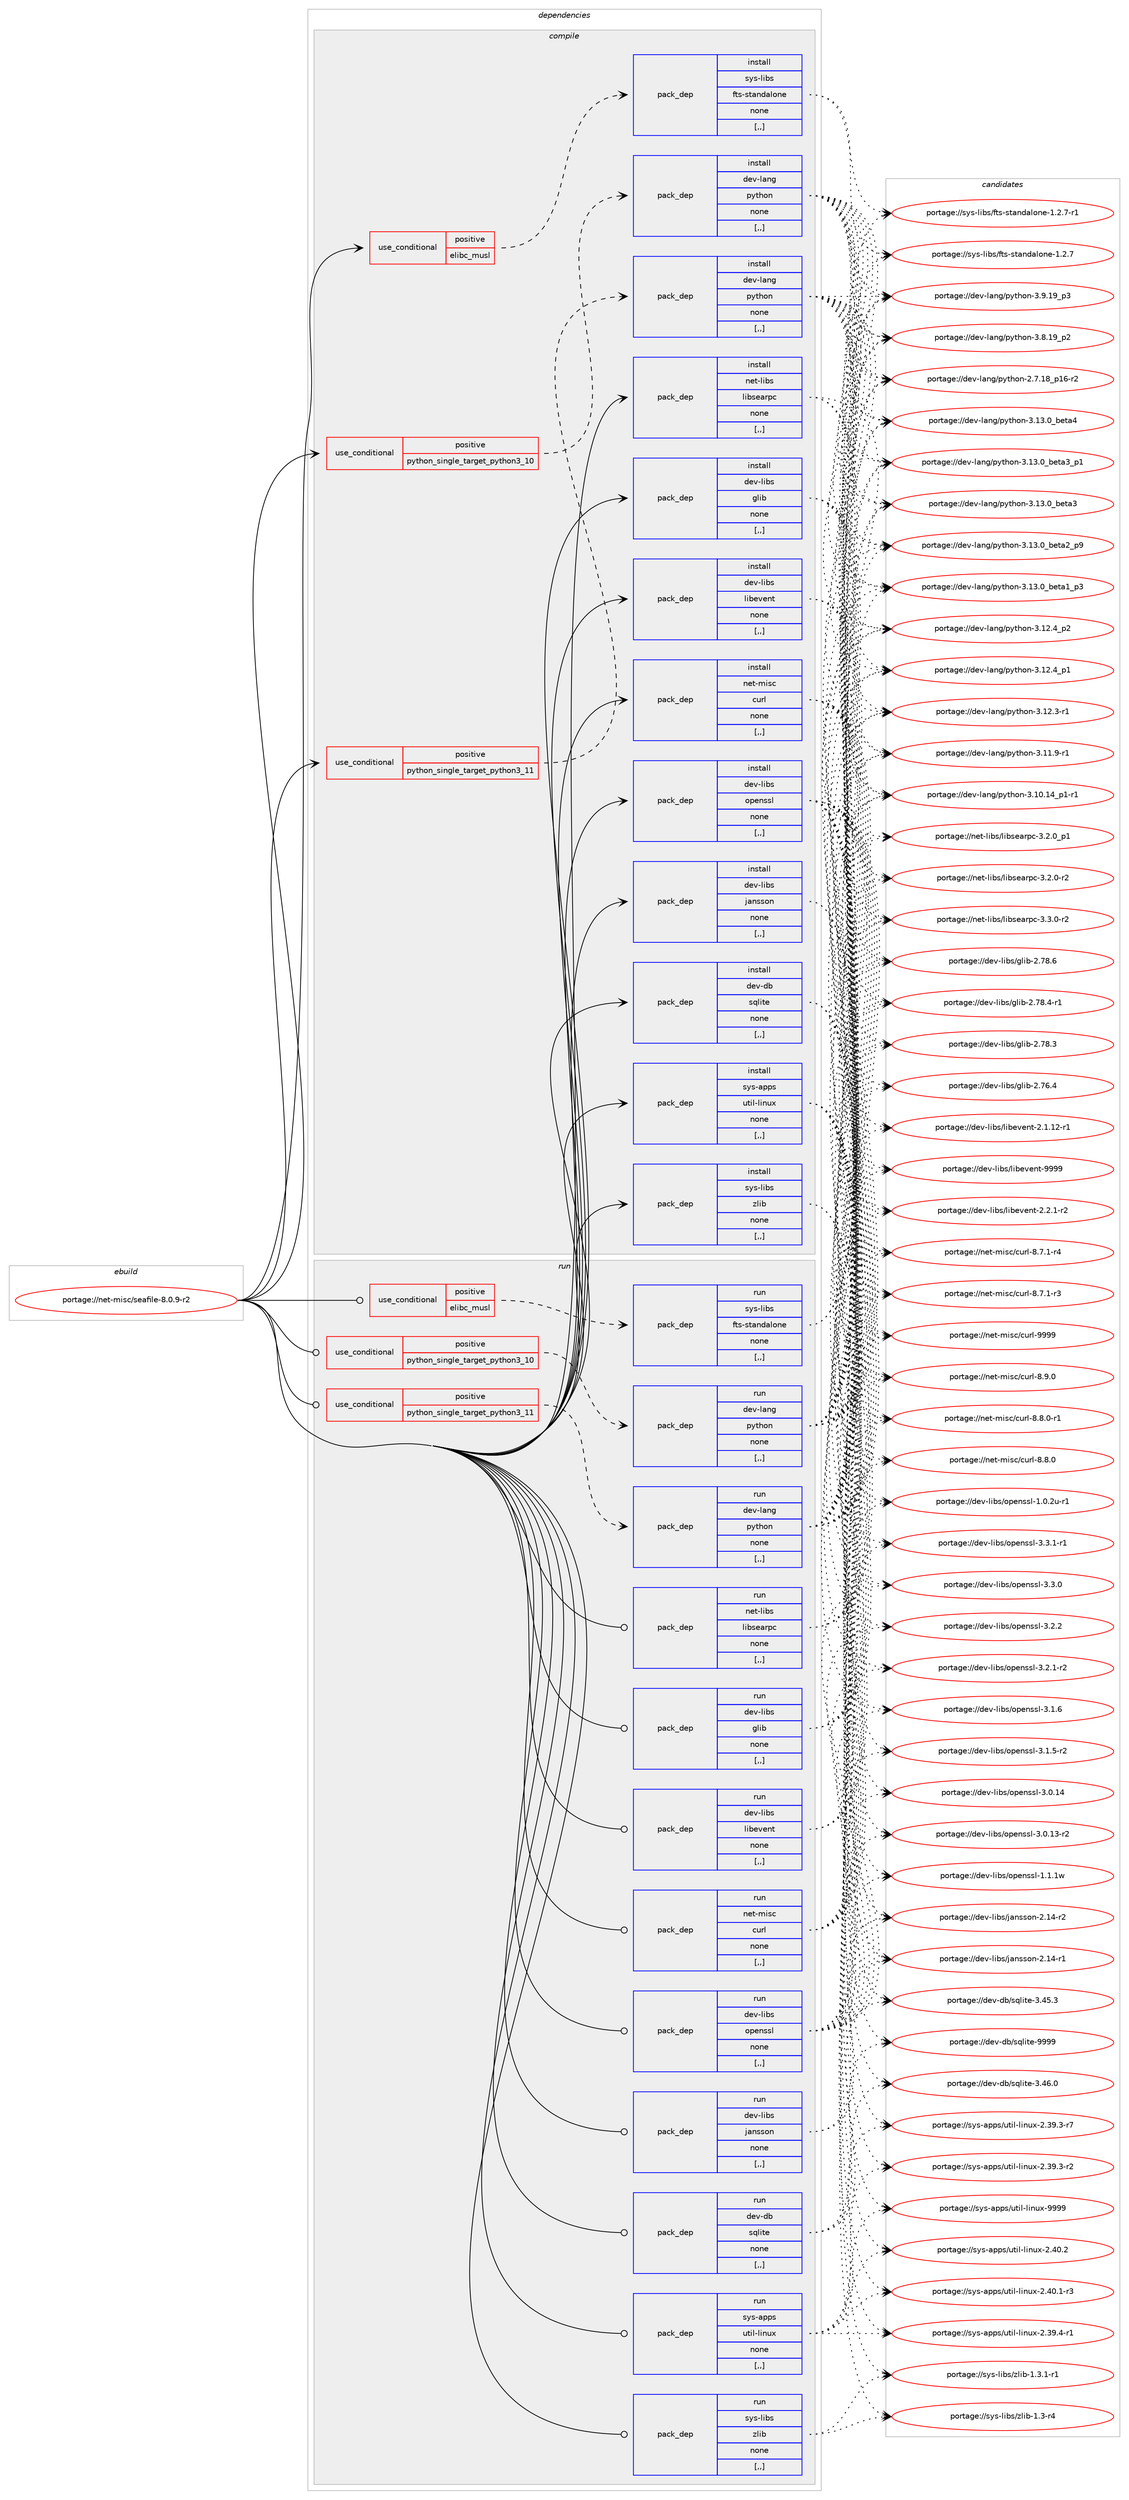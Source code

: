 digraph prolog {

# *************
# Graph options
# *************

newrank=true;
concentrate=true;
compound=true;
graph [rankdir=LR,fontname=Helvetica,fontsize=10,ranksep=1.5];#, ranksep=2.5, nodesep=0.2];
edge  [arrowhead=vee];
node  [fontname=Helvetica,fontsize=10];

# **********
# The ebuild
# **********

subgraph cluster_leftcol {
color=gray;
label=<<i>ebuild</i>>;
id [label="portage://net-misc/seafile-8.0.9-r2", color=red, width=4, href="../net-misc/seafile-8.0.9-r2.svg"];
}

# ****************
# The dependencies
# ****************

subgraph cluster_midcol {
color=gray;
label=<<i>dependencies</i>>;
subgraph cluster_compile {
fillcolor="#eeeeee";
style=filled;
label=<<i>compile</i>>;
subgraph cond98951 {
dependency375288 [label=<<TABLE BORDER="0" CELLBORDER="1" CELLSPACING="0" CELLPADDING="4"><TR><TD ROWSPAN="3" CELLPADDING="10">use_conditional</TD></TR><TR><TD>positive</TD></TR><TR><TD>elibc_musl</TD></TR></TABLE>>, shape=none, color=red];
subgraph pack273642 {
dependency375289 [label=<<TABLE BORDER="0" CELLBORDER="1" CELLSPACING="0" CELLPADDING="4" WIDTH="220"><TR><TD ROWSPAN="6" CELLPADDING="30">pack_dep</TD></TR><TR><TD WIDTH="110">install</TD></TR><TR><TD>sys-libs</TD></TR><TR><TD>fts-standalone</TD></TR><TR><TD>none</TD></TR><TR><TD>[,,]</TD></TR></TABLE>>, shape=none, color=blue];
}
dependency375288:e -> dependency375289:w [weight=20,style="dashed",arrowhead="vee"];
}
id:e -> dependency375288:w [weight=20,style="solid",arrowhead="vee"];
subgraph cond98952 {
dependency375290 [label=<<TABLE BORDER="0" CELLBORDER="1" CELLSPACING="0" CELLPADDING="4"><TR><TD ROWSPAN="3" CELLPADDING="10">use_conditional</TD></TR><TR><TD>positive</TD></TR><TR><TD>python_single_target_python3_10</TD></TR></TABLE>>, shape=none, color=red];
subgraph pack273643 {
dependency375291 [label=<<TABLE BORDER="0" CELLBORDER="1" CELLSPACING="0" CELLPADDING="4" WIDTH="220"><TR><TD ROWSPAN="6" CELLPADDING="30">pack_dep</TD></TR><TR><TD WIDTH="110">install</TD></TR><TR><TD>dev-lang</TD></TR><TR><TD>python</TD></TR><TR><TD>none</TD></TR><TR><TD>[,,]</TD></TR></TABLE>>, shape=none, color=blue];
}
dependency375290:e -> dependency375291:w [weight=20,style="dashed",arrowhead="vee"];
}
id:e -> dependency375290:w [weight=20,style="solid",arrowhead="vee"];
subgraph cond98953 {
dependency375292 [label=<<TABLE BORDER="0" CELLBORDER="1" CELLSPACING="0" CELLPADDING="4"><TR><TD ROWSPAN="3" CELLPADDING="10">use_conditional</TD></TR><TR><TD>positive</TD></TR><TR><TD>python_single_target_python3_11</TD></TR></TABLE>>, shape=none, color=red];
subgraph pack273644 {
dependency375293 [label=<<TABLE BORDER="0" CELLBORDER="1" CELLSPACING="0" CELLPADDING="4" WIDTH="220"><TR><TD ROWSPAN="6" CELLPADDING="30">pack_dep</TD></TR><TR><TD WIDTH="110">install</TD></TR><TR><TD>dev-lang</TD></TR><TR><TD>python</TD></TR><TR><TD>none</TD></TR><TR><TD>[,,]</TD></TR></TABLE>>, shape=none, color=blue];
}
dependency375292:e -> dependency375293:w [weight=20,style="dashed",arrowhead="vee"];
}
id:e -> dependency375292:w [weight=20,style="solid",arrowhead="vee"];
subgraph pack273645 {
dependency375294 [label=<<TABLE BORDER="0" CELLBORDER="1" CELLSPACING="0" CELLPADDING="4" WIDTH="220"><TR><TD ROWSPAN="6" CELLPADDING="30">pack_dep</TD></TR><TR><TD WIDTH="110">install</TD></TR><TR><TD>dev-db</TD></TR><TR><TD>sqlite</TD></TR><TR><TD>none</TD></TR><TR><TD>[,,]</TD></TR></TABLE>>, shape=none, color=blue];
}
id:e -> dependency375294:w [weight=20,style="solid",arrowhead="vee"];
subgraph pack273646 {
dependency375295 [label=<<TABLE BORDER="0" CELLBORDER="1" CELLSPACING="0" CELLPADDING="4" WIDTH="220"><TR><TD ROWSPAN="6" CELLPADDING="30">pack_dep</TD></TR><TR><TD WIDTH="110">install</TD></TR><TR><TD>dev-libs</TD></TR><TR><TD>glib</TD></TR><TR><TD>none</TD></TR><TR><TD>[,,]</TD></TR></TABLE>>, shape=none, color=blue];
}
id:e -> dependency375295:w [weight=20,style="solid",arrowhead="vee"];
subgraph pack273647 {
dependency375296 [label=<<TABLE BORDER="0" CELLBORDER="1" CELLSPACING="0" CELLPADDING="4" WIDTH="220"><TR><TD ROWSPAN="6" CELLPADDING="30">pack_dep</TD></TR><TR><TD WIDTH="110">install</TD></TR><TR><TD>dev-libs</TD></TR><TR><TD>jansson</TD></TR><TR><TD>none</TD></TR><TR><TD>[,,]</TD></TR></TABLE>>, shape=none, color=blue];
}
id:e -> dependency375296:w [weight=20,style="solid",arrowhead="vee"];
subgraph pack273648 {
dependency375297 [label=<<TABLE BORDER="0" CELLBORDER="1" CELLSPACING="0" CELLPADDING="4" WIDTH="220"><TR><TD ROWSPAN="6" CELLPADDING="30">pack_dep</TD></TR><TR><TD WIDTH="110">install</TD></TR><TR><TD>dev-libs</TD></TR><TR><TD>libevent</TD></TR><TR><TD>none</TD></TR><TR><TD>[,,]</TD></TR></TABLE>>, shape=none, color=blue];
}
id:e -> dependency375297:w [weight=20,style="solid",arrowhead="vee"];
subgraph pack273649 {
dependency375298 [label=<<TABLE BORDER="0" CELLBORDER="1" CELLSPACING="0" CELLPADDING="4" WIDTH="220"><TR><TD ROWSPAN="6" CELLPADDING="30">pack_dep</TD></TR><TR><TD WIDTH="110">install</TD></TR><TR><TD>dev-libs</TD></TR><TR><TD>openssl</TD></TR><TR><TD>none</TD></TR><TR><TD>[,,]</TD></TR></TABLE>>, shape=none, color=blue];
}
id:e -> dependency375298:w [weight=20,style="solid",arrowhead="vee"];
subgraph pack273650 {
dependency375299 [label=<<TABLE BORDER="0" CELLBORDER="1" CELLSPACING="0" CELLPADDING="4" WIDTH="220"><TR><TD ROWSPAN="6" CELLPADDING="30">pack_dep</TD></TR><TR><TD WIDTH="110">install</TD></TR><TR><TD>net-libs</TD></TR><TR><TD>libsearpc</TD></TR><TR><TD>none</TD></TR><TR><TD>[,,]</TD></TR></TABLE>>, shape=none, color=blue];
}
id:e -> dependency375299:w [weight=20,style="solid",arrowhead="vee"];
subgraph pack273651 {
dependency375300 [label=<<TABLE BORDER="0" CELLBORDER="1" CELLSPACING="0" CELLPADDING="4" WIDTH="220"><TR><TD ROWSPAN="6" CELLPADDING="30">pack_dep</TD></TR><TR><TD WIDTH="110">install</TD></TR><TR><TD>net-misc</TD></TR><TR><TD>curl</TD></TR><TR><TD>none</TD></TR><TR><TD>[,,]</TD></TR></TABLE>>, shape=none, color=blue];
}
id:e -> dependency375300:w [weight=20,style="solid",arrowhead="vee"];
subgraph pack273652 {
dependency375301 [label=<<TABLE BORDER="0" CELLBORDER="1" CELLSPACING="0" CELLPADDING="4" WIDTH="220"><TR><TD ROWSPAN="6" CELLPADDING="30">pack_dep</TD></TR><TR><TD WIDTH="110">install</TD></TR><TR><TD>sys-apps</TD></TR><TR><TD>util-linux</TD></TR><TR><TD>none</TD></TR><TR><TD>[,,]</TD></TR></TABLE>>, shape=none, color=blue];
}
id:e -> dependency375301:w [weight=20,style="solid",arrowhead="vee"];
subgraph pack273653 {
dependency375302 [label=<<TABLE BORDER="0" CELLBORDER="1" CELLSPACING="0" CELLPADDING="4" WIDTH="220"><TR><TD ROWSPAN="6" CELLPADDING="30">pack_dep</TD></TR><TR><TD WIDTH="110">install</TD></TR><TR><TD>sys-libs</TD></TR><TR><TD>zlib</TD></TR><TR><TD>none</TD></TR><TR><TD>[,,]</TD></TR></TABLE>>, shape=none, color=blue];
}
id:e -> dependency375302:w [weight=20,style="solid",arrowhead="vee"];
}
subgraph cluster_compileandrun {
fillcolor="#eeeeee";
style=filled;
label=<<i>compile and run</i>>;
}
subgraph cluster_run {
fillcolor="#eeeeee";
style=filled;
label=<<i>run</i>>;
subgraph cond98954 {
dependency375303 [label=<<TABLE BORDER="0" CELLBORDER="1" CELLSPACING="0" CELLPADDING="4"><TR><TD ROWSPAN="3" CELLPADDING="10">use_conditional</TD></TR><TR><TD>positive</TD></TR><TR><TD>elibc_musl</TD></TR></TABLE>>, shape=none, color=red];
subgraph pack273654 {
dependency375304 [label=<<TABLE BORDER="0" CELLBORDER="1" CELLSPACING="0" CELLPADDING="4" WIDTH="220"><TR><TD ROWSPAN="6" CELLPADDING="30">pack_dep</TD></TR><TR><TD WIDTH="110">run</TD></TR><TR><TD>sys-libs</TD></TR><TR><TD>fts-standalone</TD></TR><TR><TD>none</TD></TR><TR><TD>[,,]</TD></TR></TABLE>>, shape=none, color=blue];
}
dependency375303:e -> dependency375304:w [weight=20,style="dashed",arrowhead="vee"];
}
id:e -> dependency375303:w [weight=20,style="solid",arrowhead="odot"];
subgraph cond98955 {
dependency375305 [label=<<TABLE BORDER="0" CELLBORDER="1" CELLSPACING="0" CELLPADDING="4"><TR><TD ROWSPAN="3" CELLPADDING="10">use_conditional</TD></TR><TR><TD>positive</TD></TR><TR><TD>python_single_target_python3_10</TD></TR></TABLE>>, shape=none, color=red];
subgraph pack273655 {
dependency375306 [label=<<TABLE BORDER="0" CELLBORDER="1" CELLSPACING="0" CELLPADDING="4" WIDTH="220"><TR><TD ROWSPAN="6" CELLPADDING="30">pack_dep</TD></TR><TR><TD WIDTH="110">run</TD></TR><TR><TD>dev-lang</TD></TR><TR><TD>python</TD></TR><TR><TD>none</TD></TR><TR><TD>[,,]</TD></TR></TABLE>>, shape=none, color=blue];
}
dependency375305:e -> dependency375306:w [weight=20,style="dashed",arrowhead="vee"];
}
id:e -> dependency375305:w [weight=20,style="solid",arrowhead="odot"];
subgraph cond98956 {
dependency375307 [label=<<TABLE BORDER="0" CELLBORDER="1" CELLSPACING="0" CELLPADDING="4"><TR><TD ROWSPAN="3" CELLPADDING="10">use_conditional</TD></TR><TR><TD>positive</TD></TR><TR><TD>python_single_target_python3_11</TD></TR></TABLE>>, shape=none, color=red];
subgraph pack273656 {
dependency375308 [label=<<TABLE BORDER="0" CELLBORDER="1" CELLSPACING="0" CELLPADDING="4" WIDTH="220"><TR><TD ROWSPAN="6" CELLPADDING="30">pack_dep</TD></TR><TR><TD WIDTH="110">run</TD></TR><TR><TD>dev-lang</TD></TR><TR><TD>python</TD></TR><TR><TD>none</TD></TR><TR><TD>[,,]</TD></TR></TABLE>>, shape=none, color=blue];
}
dependency375307:e -> dependency375308:w [weight=20,style="dashed",arrowhead="vee"];
}
id:e -> dependency375307:w [weight=20,style="solid",arrowhead="odot"];
subgraph pack273657 {
dependency375309 [label=<<TABLE BORDER="0" CELLBORDER="1" CELLSPACING="0" CELLPADDING="4" WIDTH="220"><TR><TD ROWSPAN="6" CELLPADDING="30">pack_dep</TD></TR><TR><TD WIDTH="110">run</TD></TR><TR><TD>dev-db</TD></TR><TR><TD>sqlite</TD></TR><TR><TD>none</TD></TR><TR><TD>[,,]</TD></TR></TABLE>>, shape=none, color=blue];
}
id:e -> dependency375309:w [weight=20,style="solid",arrowhead="odot"];
subgraph pack273658 {
dependency375310 [label=<<TABLE BORDER="0" CELLBORDER="1" CELLSPACING="0" CELLPADDING="4" WIDTH="220"><TR><TD ROWSPAN="6" CELLPADDING="30">pack_dep</TD></TR><TR><TD WIDTH="110">run</TD></TR><TR><TD>dev-libs</TD></TR><TR><TD>glib</TD></TR><TR><TD>none</TD></TR><TR><TD>[,,]</TD></TR></TABLE>>, shape=none, color=blue];
}
id:e -> dependency375310:w [weight=20,style="solid",arrowhead="odot"];
subgraph pack273659 {
dependency375311 [label=<<TABLE BORDER="0" CELLBORDER="1" CELLSPACING="0" CELLPADDING="4" WIDTH="220"><TR><TD ROWSPAN="6" CELLPADDING="30">pack_dep</TD></TR><TR><TD WIDTH="110">run</TD></TR><TR><TD>dev-libs</TD></TR><TR><TD>jansson</TD></TR><TR><TD>none</TD></TR><TR><TD>[,,]</TD></TR></TABLE>>, shape=none, color=blue];
}
id:e -> dependency375311:w [weight=20,style="solid",arrowhead="odot"];
subgraph pack273660 {
dependency375312 [label=<<TABLE BORDER="0" CELLBORDER="1" CELLSPACING="0" CELLPADDING="4" WIDTH="220"><TR><TD ROWSPAN="6" CELLPADDING="30">pack_dep</TD></TR><TR><TD WIDTH="110">run</TD></TR><TR><TD>dev-libs</TD></TR><TR><TD>libevent</TD></TR><TR><TD>none</TD></TR><TR><TD>[,,]</TD></TR></TABLE>>, shape=none, color=blue];
}
id:e -> dependency375312:w [weight=20,style="solid",arrowhead="odot"];
subgraph pack273661 {
dependency375313 [label=<<TABLE BORDER="0" CELLBORDER="1" CELLSPACING="0" CELLPADDING="4" WIDTH="220"><TR><TD ROWSPAN="6" CELLPADDING="30">pack_dep</TD></TR><TR><TD WIDTH="110">run</TD></TR><TR><TD>dev-libs</TD></TR><TR><TD>openssl</TD></TR><TR><TD>none</TD></TR><TR><TD>[,,]</TD></TR></TABLE>>, shape=none, color=blue];
}
id:e -> dependency375313:w [weight=20,style="solid",arrowhead="odot"];
subgraph pack273662 {
dependency375314 [label=<<TABLE BORDER="0" CELLBORDER="1" CELLSPACING="0" CELLPADDING="4" WIDTH="220"><TR><TD ROWSPAN="6" CELLPADDING="30">pack_dep</TD></TR><TR><TD WIDTH="110">run</TD></TR><TR><TD>net-libs</TD></TR><TR><TD>libsearpc</TD></TR><TR><TD>none</TD></TR><TR><TD>[,,]</TD></TR></TABLE>>, shape=none, color=blue];
}
id:e -> dependency375314:w [weight=20,style="solid",arrowhead="odot"];
subgraph pack273663 {
dependency375315 [label=<<TABLE BORDER="0" CELLBORDER="1" CELLSPACING="0" CELLPADDING="4" WIDTH="220"><TR><TD ROWSPAN="6" CELLPADDING="30">pack_dep</TD></TR><TR><TD WIDTH="110">run</TD></TR><TR><TD>net-misc</TD></TR><TR><TD>curl</TD></TR><TR><TD>none</TD></TR><TR><TD>[,,]</TD></TR></TABLE>>, shape=none, color=blue];
}
id:e -> dependency375315:w [weight=20,style="solid",arrowhead="odot"];
subgraph pack273664 {
dependency375316 [label=<<TABLE BORDER="0" CELLBORDER="1" CELLSPACING="0" CELLPADDING="4" WIDTH="220"><TR><TD ROWSPAN="6" CELLPADDING="30">pack_dep</TD></TR><TR><TD WIDTH="110">run</TD></TR><TR><TD>sys-apps</TD></TR><TR><TD>util-linux</TD></TR><TR><TD>none</TD></TR><TR><TD>[,,]</TD></TR></TABLE>>, shape=none, color=blue];
}
id:e -> dependency375316:w [weight=20,style="solid",arrowhead="odot"];
subgraph pack273665 {
dependency375317 [label=<<TABLE BORDER="0" CELLBORDER="1" CELLSPACING="0" CELLPADDING="4" WIDTH="220"><TR><TD ROWSPAN="6" CELLPADDING="30">pack_dep</TD></TR><TR><TD WIDTH="110">run</TD></TR><TR><TD>sys-libs</TD></TR><TR><TD>zlib</TD></TR><TR><TD>none</TD></TR><TR><TD>[,,]</TD></TR></TABLE>>, shape=none, color=blue];
}
id:e -> dependency375317:w [weight=20,style="solid",arrowhead="odot"];
}
}

# **************
# The candidates
# **************

subgraph cluster_choices {
rank=same;
color=gray;
label=<<i>candidates</i>>;

subgraph choice273642 {
color=black;
nodesep=1;
choice1151211154510810598115471021161154511511697110100971081111101014549465046554511449 [label="portage://sys-libs/fts-standalone-1.2.7-r1", color=red, width=4,href="../sys-libs/fts-standalone-1.2.7-r1.svg"];
choice115121115451081059811547102116115451151169711010097108111110101454946504655 [label="portage://sys-libs/fts-standalone-1.2.7", color=red, width=4,href="../sys-libs/fts-standalone-1.2.7.svg"];
dependency375289:e -> choice1151211154510810598115471021161154511511697110100971081111101014549465046554511449:w [style=dotted,weight="100"];
dependency375289:e -> choice115121115451081059811547102116115451151169711010097108111110101454946504655:w [style=dotted,weight="100"];
}
subgraph choice273643 {
color=black;
nodesep=1;
choice1001011184510897110103471121211161041111104551464951464895981011169752 [label="portage://dev-lang/python-3.13.0_beta4", color=red, width=4,href="../dev-lang/python-3.13.0_beta4.svg"];
choice10010111845108971101034711212111610411111045514649514648959810111697519511249 [label="portage://dev-lang/python-3.13.0_beta3_p1", color=red, width=4,href="../dev-lang/python-3.13.0_beta3_p1.svg"];
choice1001011184510897110103471121211161041111104551464951464895981011169751 [label="portage://dev-lang/python-3.13.0_beta3", color=red, width=4,href="../dev-lang/python-3.13.0_beta3.svg"];
choice10010111845108971101034711212111610411111045514649514648959810111697509511257 [label="portage://dev-lang/python-3.13.0_beta2_p9", color=red, width=4,href="../dev-lang/python-3.13.0_beta2_p9.svg"];
choice10010111845108971101034711212111610411111045514649514648959810111697499511251 [label="portage://dev-lang/python-3.13.0_beta1_p3", color=red, width=4,href="../dev-lang/python-3.13.0_beta1_p3.svg"];
choice100101118451089711010347112121116104111110455146495046529511250 [label="portage://dev-lang/python-3.12.4_p2", color=red, width=4,href="../dev-lang/python-3.12.4_p2.svg"];
choice100101118451089711010347112121116104111110455146495046529511249 [label="portage://dev-lang/python-3.12.4_p1", color=red, width=4,href="../dev-lang/python-3.12.4_p1.svg"];
choice100101118451089711010347112121116104111110455146495046514511449 [label="portage://dev-lang/python-3.12.3-r1", color=red, width=4,href="../dev-lang/python-3.12.3-r1.svg"];
choice100101118451089711010347112121116104111110455146494946574511449 [label="portage://dev-lang/python-3.11.9-r1", color=red, width=4,href="../dev-lang/python-3.11.9-r1.svg"];
choice100101118451089711010347112121116104111110455146494846495295112494511449 [label="portage://dev-lang/python-3.10.14_p1-r1", color=red, width=4,href="../dev-lang/python-3.10.14_p1-r1.svg"];
choice100101118451089711010347112121116104111110455146574649579511251 [label="portage://dev-lang/python-3.9.19_p3", color=red, width=4,href="../dev-lang/python-3.9.19_p3.svg"];
choice100101118451089711010347112121116104111110455146564649579511250 [label="portage://dev-lang/python-3.8.19_p2", color=red, width=4,href="../dev-lang/python-3.8.19_p2.svg"];
choice100101118451089711010347112121116104111110455046554649569511249544511450 [label="portage://dev-lang/python-2.7.18_p16-r2", color=red, width=4,href="../dev-lang/python-2.7.18_p16-r2.svg"];
dependency375291:e -> choice1001011184510897110103471121211161041111104551464951464895981011169752:w [style=dotted,weight="100"];
dependency375291:e -> choice10010111845108971101034711212111610411111045514649514648959810111697519511249:w [style=dotted,weight="100"];
dependency375291:e -> choice1001011184510897110103471121211161041111104551464951464895981011169751:w [style=dotted,weight="100"];
dependency375291:e -> choice10010111845108971101034711212111610411111045514649514648959810111697509511257:w [style=dotted,weight="100"];
dependency375291:e -> choice10010111845108971101034711212111610411111045514649514648959810111697499511251:w [style=dotted,weight="100"];
dependency375291:e -> choice100101118451089711010347112121116104111110455146495046529511250:w [style=dotted,weight="100"];
dependency375291:e -> choice100101118451089711010347112121116104111110455146495046529511249:w [style=dotted,weight="100"];
dependency375291:e -> choice100101118451089711010347112121116104111110455146495046514511449:w [style=dotted,weight="100"];
dependency375291:e -> choice100101118451089711010347112121116104111110455146494946574511449:w [style=dotted,weight="100"];
dependency375291:e -> choice100101118451089711010347112121116104111110455146494846495295112494511449:w [style=dotted,weight="100"];
dependency375291:e -> choice100101118451089711010347112121116104111110455146574649579511251:w [style=dotted,weight="100"];
dependency375291:e -> choice100101118451089711010347112121116104111110455146564649579511250:w [style=dotted,weight="100"];
dependency375291:e -> choice100101118451089711010347112121116104111110455046554649569511249544511450:w [style=dotted,weight="100"];
}
subgraph choice273644 {
color=black;
nodesep=1;
choice1001011184510897110103471121211161041111104551464951464895981011169752 [label="portage://dev-lang/python-3.13.0_beta4", color=red, width=4,href="../dev-lang/python-3.13.0_beta4.svg"];
choice10010111845108971101034711212111610411111045514649514648959810111697519511249 [label="portage://dev-lang/python-3.13.0_beta3_p1", color=red, width=4,href="../dev-lang/python-3.13.0_beta3_p1.svg"];
choice1001011184510897110103471121211161041111104551464951464895981011169751 [label="portage://dev-lang/python-3.13.0_beta3", color=red, width=4,href="../dev-lang/python-3.13.0_beta3.svg"];
choice10010111845108971101034711212111610411111045514649514648959810111697509511257 [label="portage://dev-lang/python-3.13.0_beta2_p9", color=red, width=4,href="../dev-lang/python-3.13.0_beta2_p9.svg"];
choice10010111845108971101034711212111610411111045514649514648959810111697499511251 [label="portage://dev-lang/python-3.13.0_beta1_p3", color=red, width=4,href="../dev-lang/python-3.13.0_beta1_p3.svg"];
choice100101118451089711010347112121116104111110455146495046529511250 [label="portage://dev-lang/python-3.12.4_p2", color=red, width=4,href="../dev-lang/python-3.12.4_p2.svg"];
choice100101118451089711010347112121116104111110455146495046529511249 [label="portage://dev-lang/python-3.12.4_p1", color=red, width=4,href="../dev-lang/python-3.12.4_p1.svg"];
choice100101118451089711010347112121116104111110455146495046514511449 [label="portage://dev-lang/python-3.12.3-r1", color=red, width=4,href="../dev-lang/python-3.12.3-r1.svg"];
choice100101118451089711010347112121116104111110455146494946574511449 [label="portage://dev-lang/python-3.11.9-r1", color=red, width=4,href="../dev-lang/python-3.11.9-r1.svg"];
choice100101118451089711010347112121116104111110455146494846495295112494511449 [label="portage://dev-lang/python-3.10.14_p1-r1", color=red, width=4,href="../dev-lang/python-3.10.14_p1-r1.svg"];
choice100101118451089711010347112121116104111110455146574649579511251 [label="portage://dev-lang/python-3.9.19_p3", color=red, width=4,href="../dev-lang/python-3.9.19_p3.svg"];
choice100101118451089711010347112121116104111110455146564649579511250 [label="portage://dev-lang/python-3.8.19_p2", color=red, width=4,href="../dev-lang/python-3.8.19_p2.svg"];
choice100101118451089711010347112121116104111110455046554649569511249544511450 [label="portage://dev-lang/python-2.7.18_p16-r2", color=red, width=4,href="../dev-lang/python-2.7.18_p16-r2.svg"];
dependency375293:e -> choice1001011184510897110103471121211161041111104551464951464895981011169752:w [style=dotted,weight="100"];
dependency375293:e -> choice10010111845108971101034711212111610411111045514649514648959810111697519511249:w [style=dotted,weight="100"];
dependency375293:e -> choice1001011184510897110103471121211161041111104551464951464895981011169751:w [style=dotted,weight="100"];
dependency375293:e -> choice10010111845108971101034711212111610411111045514649514648959810111697509511257:w [style=dotted,weight="100"];
dependency375293:e -> choice10010111845108971101034711212111610411111045514649514648959810111697499511251:w [style=dotted,weight="100"];
dependency375293:e -> choice100101118451089711010347112121116104111110455146495046529511250:w [style=dotted,weight="100"];
dependency375293:e -> choice100101118451089711010347112121116104111110455146495046529511249:w [style=dotted,weight="100"];
dependency375293:e -> choice100101118451089711010347112121116104111110455146495046514511449:w [style=dotted,weight="100"];
dependency375293:e -> choice100101118451089711010347112121116104111110455146494946574511449:w [style=dotted,weight="100"];
dependency375293:e -> choice100101118451089711010347112121116104111110455146494846495295112494511449:w [style=dotted,weight="100"];
dependency375293:e -> choice100101118451089711010347112121116104111110455146574649579511251:w [style=dotted,weight="100"];
dependency375293:e -> choice100101118451089711010347112121116104111110455146564649579511250:w [style=dotted,weight="100"];
dependency375293:e -> choice100101118451089711010347112121116104111110455046554649569511249544511450:w [style=dotted,weight="100"];
}
subgraph choice273645 {
color=black;
nodesep=1;
choice1001011184510098471151131081051161014557575757 [label="portage://dev-db/sqlite-9999", color=red, width=4,href="../dev-db/sqlite-9999.svg"];
choice10010111845100984711511310810511610145514652544648 [label="portage://dev-db/sqlite-3.46.0", color=red, width=4,href="../dev-db/sqlite-3.46.0.svg"];
choice10010111845100984711511310810511610145514652534651 [label="portage://dev-db/sqlite-3.45.3", color=red, width=4,href="../dev-db/sqlite-3.45.3.svg"];
dependency375294:e -> choice1001011184510098471151131081051161014557575757:w [style=dotted,weight="100"];
dependency375294:e -> choice10010111845100984711511310810511610145514652544648:w [style=dotted,weight="100"];
dependency375294:e -> choice10010111845100984711511310810511610145514652534651:w [style=dotted,weight="100"];
}
subgraph choice273646 {
color=black;
nodesep=1;
choice1001011184510810598115471031081059845504655564654 [label="portage://dev-libs/glib-2.78.6", color=red, width=4,href="../dev-libs/glib-2.78.6.svg"];
choice10010111845108105981154710310810598455046555646524511449 [label="portage://dev-libs/glib-2.78.4-r1", color=red, width=4,href="../dev-libs/glib-2.78.4-r1.svg"];
choice1001011184510810598115471031081059845504655564651 [label="portage://dev-libs/glib-2.78.3", color=red, width=4,href="../dev-libs/glib-2.78.3.svg"];
choice1001011184510810598115471031081059845504655544652 [label="portage://dev-libs/glib-2.76.4", color=red, width=4,href="../dev-libs/glib-2.76.4.svg"];
dependency375295:e -> choice1001011184510810598115471031081059845504655564654:w [style=dotted,weight="100"];
dependency375295:e -> choice10010111845108105981154710310810598455046555646524511449:w [style=dotted,weight="100"];
dependency375295:e -> choice1001011184510810598115471031081059845504655564651:w [style=dotted,weight="100"];
dependency375295:e -> choice1001011184510810598115471031081059845504655544652:w [style=dotted,weight="100"];
}
subgraph choice273647 {
color=black;
nodesep=1;
choice1001011184510810598115471069711011511511111045504649524511450 [label="portage://dev-libs/jansson-2.14-r2", color=red, width=4,href="../dev-libs/jansson-2.14-r2.svg"];
choice1001011184510810598115471069711011511511111045504649524511449 [label="portage://dev-libs/jansson-2.14-r1", color=red, width=4,href="../dev-libs/jansson-2.14-r1.svg"];
dependency375296:e -> choice1001011184510810598115471069711011511511111045504649524511450:w [style=dotted,weight="100"];
dependency375296:e -> choice1001011184510810598115471069711011511511111045504649524511449:w [style=dotted,weight="100"];
}
subgraph choice273648 {
color=black;
nodesep=1;
choice100101118451081059811547108105981011181011101164557575757 [label="portage://dev-libs/libevent-9999", color=red, width=4,href="../dev-libs/libevent-9999.svg"];
choice100101118451081059811547108105981011181011101164550465046494511450 [label="portage://dev-libs/libevent-2.2.1-r2", color=red, width=4,href="../dev-libs/libevent-2.2.1-r2.svg"];
choice10010111845108105981154710810598101118101110116455046494649504511449 [label="portage://dev-libs/libevent-2.1.12-r1", color=red, width=4,href="../dev-libs/libevent-2.1.12-r1.svg"];
dependency375297:e -> choice100101118451081059811547108105981011181011101164557575757:w [style=dotted,weight="100"];
dependency375297:e -> choice100101118451081059811547108105981011181011101164550465046494511450:w [style=dotted,weight="100"];
dependency375297:e -> choice10010111845108105981154710810598101118101110116455046494649504511449:w [style=dotted,weight="100"];
}
subgraph choice273649 {
color=black;
nodesep=1;
choice1001011184510810598115471111121011101151151084551465146494511449 [label="portage://dev-libs/openssl-3.3.1-r1", color=red, width=4,href="../dev-libs/openssl-3.3.1-r1.svg"];
choice100101118451081059811547111112101110115115108455146514648 [label="portage://dev-libs/openssl-3.3.0", color=red, width=4,href="../dev-libs/openssl-3.3.0.svg"];
choice100101118451081059811547111112101110115115108455146504650 [label="portage://dev-libs/openssl-3.2.2", color=red, width=4,href="../dev-libs/openssl-3.2.2.svg"];
choice1001011184510810598115471111121011101151151084551465046494511450 [label="portage://dev-libs/openssl-3.2.1-r2", color=red, width=4,href="../dev-libs/openssl-3.2.1-r2.svg"];
choice100101118451081059811547111112101110115115108455146494654 [label="portage://dev-libs/openssl-3.1.6", color=red, width=4,href="../dev-libs/openssl-3.1.6.svg"];
choice1001011184510810598115471111121011101151151084551464946534511450 [label="portage://dev-libs/openssl-3.1.5-r2", color=red, width=4,href="../dev-libs/openssl-3.1.5-r2.svg"];
choice10010111845108105981154711111210111011511510845514648464952 [label="portage://dev-libs/openssl-3.0.14", color=red, width=4,href="../dev-libs/openssl-3.0.14.svg"];
choice100101118451081059811547111112101110115115108455146484649514511450 [label="portage://dev-libs/openssl-3.0.13-r2", color=red, width=4,href="../dev-libs/openssl-3.0.13-r2.svg"];
choice100101118451081059811547111112101110115115108454946494649119 [label="portage://dev-libs/openssl-1.1.1w", color=red, width=4,href="../dev-libs/openssl-1.1.1w.svg"];
choice1001011184510810598115471111121011101151151084549464846501174511449 [label="portage://dev-libs/openssl-1.0.2u-r1", color=red, width=4,href="../dev-libs/openssl-1.0.2u-r1.svg"];
dependency375298:e -> choice1001011184510810598115471111121011101151151084551465146494511449:w [style=dotted,weight="100"];
dependency375298:e -> choice100101118451081059811547111112101110115115108455146514648:w [style=dotted,weight="100"];
dependency375298:e -> choice100101118451081059811547111112101110115115108455146504650:w [style=dotted,weight="100"];
dependency375298:e -> choice1001011184510810598115471111121011101151151084551465046494511450:w [style=dotted,weight="100"];
dependency375298:e -> choice100101118451081059811547111112101110115115108455146494654:w [style=dotted,weight="100"];
dependency375298:e -> choice1001011184510810598115471111121011101151151084551464946534511450:w [style=dotted,weight="100"];
dependency375298:e -> choice10010111845108105981154711111210111011511510845514648464952:w [style=dotted,weight="100"];
dependency375298:e -> choice100101118451081059811547111112101110115115108455146484649514511450:w [style=dotted,weight="100"];
dependency375298:e -> choice100101118451081059811547111112101110115115108454946494649119:w [style=dotted,weight="100"];
dependency375298:e -> choice1001011184510810598115471111121011101151151084549464846501174511449:w [style=dotted,weight="100"];
}
subgraph choice273650 {
color=black;
nodesep=1;
choice1101011164510810598115471081059811510197114112994551465146484511450 [label="portage://net-libs/libsearpc-3.3.0-r2", color=red, width=4,href="../net-libs/libsearpc-3.3.0-r2.svg"];
choice1101011164510810598115471081059811510197114112994551465046489511249 [label="portage://net-libs/libsearpc-3.2.0_p1", color=red, width=4,href="../net-libs/libsearpc-3.2.0_p1.svg"];
choice1101011164510810598115471081059811510197114112994551465046484511450 [label="portage://net-libs/libsearpc-3.2.0-r2", color=red, width=4,href="../net-libs/libsearpc-3.2.0-r2.svg"];
dependency375299:e -> choice1101011164510810598115471081059811510197114112994551465146484511450:w [style=dotted,weight="100"];
dependency375299:e -> choice1101011164510810598115471081059811510197114112994551465046489511249:w [style=dotted,weight="100"];
dependency375299:e -> choice1101011164510810598115471081059811510197114112994551465046484511450:w [style=dotted,weight="100"];
}
subgraph choice273651 {
color=black;
nodesep=1;
choice110101116451091051159947991171141084557575757 [label="portage://net-misc/curl-9999", color=red, width=4,href="../net-misc/curl-9999.svg"];
choice11010111645109105115994799117114108455646574648 [label="portage://net-misc/curl-8.9.0", color=red, width=4,href="../net-misc/curl-8.9.0.svg"];
choice110101116451091051159947991171141084556465646484511449 [label="portage://net-misc/curl-8.8.0-r1", color=red, width=4,href="../net-misc/curl-8.8.0-r1.svg"];
choice11010111645109105115994799117114108455646564648 [label="portage://net-misc/curl-8.8.0", color=red, width=4,href="../net-misc/curl-8.8.0.svg"];
choice110101116451091051159947991171141084556465546494511452 [label="portage://net-misc/curl-8.7.1-r4", color=red, width=4,href="../net-misc/curl-8.7.1-r4.svg"];
choice110101116451091051159947991171141084556465546494511451 [label="portage://net-misc/curl-8.7.1-r3", color=red, width=4,href="../net-misc/curl-8.7.1-r3.svg"];
dependency375300:e -> choice110101116451091051159947991171141084557575757:w [style=dotted,weight="100"];
dependency375300:e -> choice11010111645109105115994799117114108455646574648:w [style=dotted,weight="100"];
dependency375300:e -> choice110101116451091051159947991171141084556465646484511449:w [style=dotted,weight="100"];
dependency375300:e -> choice11010111645109105115994799117114108455646564648:w [style=dotted,weight="100"];
dependency375300:e -> choice110101116451091051159947991171141084556465546494511452:w [style=dotted,weight="100"];
dependency375300:e -> choice110101116451091051159947991171141084556465546494511451:w [style=dotted,weight="100"];
}
subgraph choice273652 {
color=black;
nodesep=1;
choice115121115459711211211547117116105108451081051101171204557575757 [label="portage://sys-apps/util-linux-9999", color=red, width=4,href="../sys-apps/util-linux-9999.svg"];
choice1151211154597112112115471171161051084510810511011712045504652484650 [label="portage://sys-apps/util-linux-2.40.2", color=red, width=4,href="../sys-apps/util-linux-2.40.2.svg"];
choice11512111545971121121154711711610510845108105110117120455046524846494511451 [label="portage://sys-apps/util-linux-2.40.1-r3", color=red, width=4,href="../sys-apps/util-linux-2.40.1-r3.svg"];
choice11512111545971121121154711711610510845108105110117120455046515746524511449 [label="portage://sys-apps/util-linux-2.39.4-r1", color=red, width=4,href="../sys-apps/util-linux-2.39.4-r1.svg"];
choice11512111545971121121154711711610510845108105110117120455046515746514511455 [label="portage://sys-apps/util-linux-2.39.3-r7", color=red, width=4,href="../sys-apps/util-linux-2.39.3-r7.svg"];
choice11512111545971121121154711711610510845108105110117120455046515746514511450 [label="portage://sys-apps/util-linux-2.39.3-r2", color=red, width=4,href="../sys-apps/util-linux-2.39.3-r2.svg"];
dependency375301:e -> choice115121115459711211211547117116105108451081051101171204557575757:w [style=dotted,weight="100"];
dependency375301:e -> choice1151211154597112112115471171161051084510810511011712045504652484650:w [style=dotted,weight="100"];
dependency375301:e -> choice11512111545971121121154711711610510845108105110117120455046524846494511451:w [style=dotted,weight="100"];
dependency375301:e -> choice11512111545971121121154711711610510845108105110117120455046515746524511449:w [style=dotted,weight="100"];
dependency375301:e -> choice11512111545971121121154711711610510845108105110117120455046515746514511455:w [style=dotted,weight="100"];
dependency375301:e -> choice11512111545971121121154711711610510845108105110117120455046515746514511450:w [style=dotted,weight="100"];
}
subgraph choice273653 {
color=black;
nodesep=1;
choice115121115451081059811547122108105984549465146494511449 [label="portage://sys-libs/zlib-1.3.1-r1", color=red, width=4,href="../sys-libs/zlib-1.3.1-r1.svg"];
choice11512111545108105981154712210810598454946514511452 [label="portage://sys-libs/zlib-1.3-r4", color=red, width=4,href="../sys-libs/zlib-1.3-r4.svg"];
dependency375302:e -> choice115121115451081059811547122108105984549465146494511449:w [style=dotted,weight="100"];
dependency375302:e -> choice11512111545108105981154712210810598454946514511452:w [style=dotted,weight="100"];
}
subgraph choice273654 {
color=black;
nodesep=1;
choice1151211154510810598115471021161154511511697110100971081111101014549465046554511449 [label="portage://sys-libs/fts-standalone-1.2.7-r1", color=red, width=4,href="../sys-libs/fts-standalone-1.2.7-r1.svg"];
choice115121115451081059811547102116115451151169711010097108111110101454946504655 [label="portage://sys-libs/fts-standalone-1.2.7", color=red, width=4,href="../sys-libs/fts-standalone-1.2.7.svg"];
dependency375304:e -> choice1151211154510810598115471021161154511511697110100971081111101014549465046554511449:w [style=dotted,weight="100"];
dependency375304:e -> choice115121115451081059811547102116115451151169711010097108111110101454946504655:w [style=dotted,weight="100"];
}
subgraph choice273655 {
color=black;
nodesep=1;
choice1001011184510897110103471121211161041111104551464951464895981011169752 [label="portage://dev-lang/python-3.13.0_beta4", color=red, width=4,href="../dev-lang/python-3.13.0_beta4.svg"];
choice10010111845108971101034711212111610411111045514649514648959810111697519511249 [label="portage://dev-lang/python-3.13.0_beta3_p1", color=red, width=4,href="../dev-lang/python-3.13.0_beta3_p1.svg"];
choice1001011184510897110103471121211161041111104551464951464895981011169751 [label="portage://dev-lang/python-3.13.0_beta3", color=red, width=4,href="../dev-lang/python-3.13.0_beta3.svg"];
choice10010111845108971101034711212111610411111045514649514648959810111697509511257 [label="portage://dev-lang/python-3.13.0_beta2_p9", color=red, width=4,href="../dev-lang/python-3.13.0_beta2_p9.svg"];
choice10010111845108971101034711212111610411111045514649514648959810111697499511251 [label="portage://dev-lang/python-3.13.0_beta1_p3", color=red, width=4,href="../dev-lang/python-3.13.0_beta1_p3.svg"];
choice100101118451089711010347112121116104111110455146495046529511250 [label="portage://dev-lang/python-3.12.4_p2", color=red, width=4,href="../dev-lang/python-3.12.4_p2.svg"];
choice100101118451089711010347112121116104111110455146495046529511249 [label="portage://dev-lang/python-3.12.4_p1", color=red, width=4,href="../dev-lang/python-3.12.4_p1.svg"];
choice100101118451089711010347112121116104111110455146495046514511449 [label="portage://dev-lang/python-3.12.3-r1", color=red, width=4,href="../dev-lang/python-3.12.3-r1.svg"];
choice100101118451089711010347112121116104111110455146494946574511449 [label="portage://dev-lang/python-3.11.9-r1", color=red, width=4,href="../dev-lang/python-3.11.9-r1.svg"];
choice100101118451089711010347112121116104111110455146494846495295112494511449 [label="portage://dev-lang/python-3.10.14_p1-r1", color=red, width=4,href="../dev-lang/python-3.10.14_p1-r1.svg"];
choice100101118451089711010347112121116104111110455146574649579511251 [label="portage://dev-lang/python-3.9.19_p3", color=red, width=4,href="../dev-lang/python-3.9.19_p3.svg"];
choice100101118451089711010347112121116104111110455146564649579511250 [label="portage://dev-lang/python-3.8.19_p2", color=red, width=4,href="../dev-lang/python-3.8.19_p2.svg"];
choice100101118451089711010347112121116104111110455046554649569511249544511450 [label="portage://dev-lang/python-2.7.18_p16-r2", color=red, width=4,href="../dev-lang/python-2.7.18_p16-r2.svg"];
dependency375306:e -> choice1001011184510897110103471121211161041111104551464951464895981011169752:w [style=dotted,weight="100"];
dependency375306:e -> choice10010111845108971101034711212111610411111045514649514648959810111697519511249:w [style=dotted,weight="100"];
dependency375306:e -> choice1001011184510897110103471121211161041111104551464951464895981011169751:w [style=dotted,weight="100"];
dependency375306:e -> choice10010111845108971101034711212111610411111045514649514648959810111697509511257:w [style=dotted,weight="100"];
dependency375306:e -> choice10010111845108971101034711212111610411111045514649514648959810111697499511251:w [style=dotted,weight="100"];
dependency375306:e -> choice100101118451089711010347112121116104111110455146495046529511250:w [style=dotted,weight="100"];
dependency375306:e -> choice100101118451089711010347112121116104111110455146495046529511249:w [style=dotted,weight="100"];
dependency375306:e -> choice100101118451089711010347112121116104111110455146495046514511449:w [style=dotted,weight="100"];
dependency375306:e -> choice100101118451089711010347112121116104111110455146494946574511449:w [style=dotted,weight="100"];
dependency375306:e -> choice100101118451089711010347112121116104111110455146494846495295112494511449:w [style=dotted,weight="100"];
dependency375306:e -> choice100101118451089711010347112121116104111110455146574649579511251:w [style=dotted,weight="100"];
dependency375306:e -> choice100101118451089711010347112121116104111110455146564649579511250:w [style=dotted,weight="100"];
dependency375306:e -> choice100101118451089711010347112121116104111110455046554649569511249544511450:w [style=dotted,weight="100"];
}
subgraph choice273656 {
color=black;
nodesep=1;
choice1001011184510897110103471121211161041111104551464951464895981011169752 [label="portage://dev-lang/python-3.13.0_beta4", color=red, width=4,href="../dev-lang/python-3.13.0_beta4.svg"];
choice10010111845108971101034711212111610411111045514649514648959810111697519511249 [label="portage://dev-lang/python-3.13.0_beta3_p1", color=red, width=4,href="../dev-lang/python-3.13.0_beta3_p1.svg"];
choice1001011184510897110103471121211161041111104551464951464895981011169751 [label="portage://dev-lang/python-3.13.0_beta3", color=red, width=4,href="../dev-lang/python-3.13.0_beta3.svg"];
choice10010111845108971101034711212111610411111045514649514648959810111697509511257 [label="portage://dev-lang/python-3.13.0_beta2_p9", color=red, width=4,href="../dev-lang/python-3.13.0_beta2_p9.svg"];
choice10010111845108971101034711212111610411111045514649514648959810111697499511251 [label="portage://dev-lang/python-3.13.0_beta1_p3", color=red, width=4,href="../dev-lang/python-3.13.0_beta1_p3.svg"];
choice100101118451089711010347112121116104111110455146495046529511250 [label="portage://dev-lang/python-3.12.4_p2", color=red, width=4,href="../dev-lang/python-3.12.4_p2.svg"];
choice100101118451089711010347112121116104111110455146495046529511249 [label="portage://dev-lang/python-3.12.4_p1", color=red, width=4,href="../dev-lang/python-3.12.4_p1.svg"];
choice100101118451089711010347112121116104111110455146495046514511449 [label="portage://dev-lang/python-3.12.3-r1", color=red, width=4,href="../dev-lang/python-3.12.3-r1.svg"];
choice100101118451089711010347112121116104111110455146494946574511449 [label="portage://dev-lang/python-3.11.9-r1", color=red, width=4,href="../dev-lang/python-3.11.9-r1.svg"];
choice100101118451089711010347112121116104111110455146494846495295112494511449 [label="portage://dev-lang/python-3.10.14_p1-r1", color=red, width=4,href="../dev-lang/python-3.10.14_p1-r1.svg"];
choice100101118451089711010347112121116104111110455146574649579511251 [label="portage://dev-lang/python-3.9.19_p3", color=red, width=4,href="../dev-lang/python-3.9.19_p3.svg"];
choice100101118451089711010347112121116104111110455146564649579511250 [label="portage://dev-lang/python-3.8.19_p2", color=red, width=4,href="../dev-lang/python-3.8.19_p2.svg"];
choice100101118451089711010347112121116104111110455046554649569511249544511450 [label="portage://dev-lang/python-2.7.18_p16-r2", color=red, width=4,href="../dev-lang/python-2.7.18_p16-r2.svg"];
dependency375308:e -> choice1001011184510897110103471121211161041111104551464951464895981011169752:w [style=dotted,weight="100"];
dependency375308:e -> choice10010111845108971101034711212111610411111045514649514648959810111697519511249:w [style=dotted,weight="100"];
dependency375308:e -> choice1001011184510897110103471121211161041111104551464951464895981011169751:w [style=dotted,weight="100"];
dependency375308:e -> choice10010111845108971101034711212111610411111045514649514648959810111697509511257:w [style=dotted,weight="100"];
dependency375308:e -> choice10010111845108971101034711212111610411111045514649514648959810111697499511251:w [style=dotted,weight="100"];
dependency375308:e -> choice100101118451089711010347112121116104111110455146495046529511250:w [style=dotted,weight="100"];
dependency375308:e -> choice100101118451089711010347112121116104111110455146495046529511249:w [style=dotted,weight="100"];
dependency375308:e -> choice100101118451089711010347112121116104111110455146495046514511449:w [style=dotted,weight="100"];
dependency375308:e -> choice100101118451089711010347112121116104111110455146494946574511449:w [style=dotted,weight="100"];
dependency375308:e -> choice100101118451089711010347112121116104111110455146494846495295112494511449:w [style=dotted,weight="100"];
dependency375308:e -> choice100101118451089711010347112121116104111110455146574649579511251:w [style=dotted,weight="100"];
dependency375308:e -> choice100101118451089711010347112121116104111110455146564649579511250:w [style=dotted,weight="100"];
dependency375308:e -> choice100101118451089711010347112121116104111110455046554649569511249544511450:w [style=dotted,weight="100"];
}
subgraph choice273657 {
color=black;
nodesep=1;
choice1001011184510098471151131081051161014557575757 [label="portage://dev-db/sqlite-9999", color=red, width=4,href="../dev-db/sqlite-9999.svg"];
choice10010111845100984711511310810511610145514652544648 [label="portage://dev-db/sqlite-3.46.0", color=red, width=4,href="../dev-db/sqlite-3.46.0.svg"];
choice10010111845100984711511310810511610145514652534651 [label="portage://dev-db/sqlite-3.45.3", color=red, width=4,href="../dev-db/sqlite-3.45.3.svg"];
dependency375309:e -> choice1001011184510098471151131081051161014557575757:w [style=dotted,weight="100"];
dependency375309:e -> choice10010111845100984711511310810511610145514652544648:w [style=dotted,weight="100"];
dependency375309:e -> choice10010111845100984711511310810511610145514652534651:w [style=dotted,weight="100"];
}
subgraph choice273658 {
color=black;
nodesep=1;
choice1001011184510810598115471031081059845504655564654 [label="portage://dev-libs/glib-2.78.6", color=red, width=4,href="../dev-libs/glib-2.78.6.svg"];
choice10010111845108105981154710310810598455046555646524511449 [label="portage://dev-libs/glib-2.78.4-r1", color=red, width=4,href="../dev-libs/glib-2.78.4-r1.svg"];
choice1001011184510810598115471031081059845504655564651 [label="portage://dev-libs/glib-2.78.3", color=red, width=4,href="../dev-libs/glib-2.78.3.svg"];
choice1001011184510810598115471031081059845504655544652 [label="portage://dev-libs/glib-2.76.4", color=red, width=4,href="../dev-libs/glib-2.76.4.svg"];
dependency375310:e -> choice1001011184510810598115471031081059845504655564654:w [style=dotted,weight="100"];
dependency375310:e -> choice10010111845108105981154710310810598455046555646524511449:w [style=dotted,weight="100"];
dependency375310:e -> choice1001011184510810598115471031081059845504655564651:w [style=dotted,weight="100"];
dependency375310:e -> choice1001011184510810598115471031081059845504655544652:w [style=dotted,weight="100"];
}
subgraph choice273659 {
color=black;
nodesep=1;
choice1001011184510810598115471069711011511511111045504649524511450 [label="portage://dev-libs/jansson-2.14-r2", color=red, width=4,href="../dev-libs/jansson-2.14-r2.svg"];
choice1001011184510810598115471069711011511511111045504649524511449 [label="portage://dev-libs/jansson-2.14-r1", color=red, width=4,href="../dev-libs/jansson-2.14-r1.svg"];
dependency375311:e -> choice1001011184510810598115471069711011511511111045504649524511450:w [style=dotted,weight="100"];
dependency375311:e -> choice1001011184510810598115471069711011511511111045504649524511449:w [style=dotted,weight="100"];
}
subgraph choice273660 {
color=black;
nodesep=1;
choice100101118451081059811547108105981011181011101164557575757 [label="portage://dev-libs/libevent-9999", color=red, width=4,href="../dev-libs/libevent-9999.svg"];
choice100101118451081059811547108105981011181011101164550465046494511450 [label="portage://dev-libs/libevent-2.2.1-r2", color=red, width=4,href="../dev-libs/libevent-2.2.1-r2.svg"];
choice10010111845108105981154710810598101118101110116455046494649504511449 [label="portage://dev-libs/libevent-2.1.12-r1", color=red, width=4,href="../dev-libs/libevent-2.1.12-r1.svg"];
dependency375312:e -> choice100101118451081059811547108105981011181011101164557575757:w [style=dotted,weight="100"];
dependency375312:e -> choice100101118451081059811547108105981011181011101164550465046494511450:w [style=dotted,weight="100"];
dependency375312:e -> choice10010111845108105981154710810598101118101110116455046494649504511449:w [style=dotted,weight="100"];
}
subgraph choice273661 {
color=black;
nodesep=1;
choice1001011184510810598115471111121011101151151084551465146494511449 [label="portage://dev-libs/openssl-3.3.1-r1", color=red, width=4,href="../dev-libs/openssl-3.3.1-r1.svg"];
choice100101118451081059811547111112101110115115108455146514648 [label="portage://dev-libs/openssl-3.3.0", color=red, width=4,href="../dev-libs/openssl-3.3.0.svg"];
choice100101118451081059811547111112101110115115108455146504650 [label="portage://dev-libs/openssl-3.2.2", color=red, width=4,href="../dev-libs/openssl-3.2.2.svg"];
choice1001011184510810598115471111121011101151151084551465046494511450 [label="portage://dev-libs/openssl-3.2.1-r2", color=red, width=4,href="../dev-libs/openssl-3.2.1-r2.svg"];
choice100101118451081059811547111112101110115115108455146494654 [label="portage://dev-libs/openssl-3.1.6", color=red, width=4,href="../dev-libs/openssl-3.1.6.svg"];
choice1001011184510810598115471111121011101151151084551464946534511450 [label="portage://dev-libs/openssl-3.1.5-r2", color=red, width=4,href="../dev-libs/openssl-3.1.5-r2.svg"];
choice10010111845108105981154711111210111011511510845514648464952 [label="portage://dev-libs/openssl-3.0.14", color=red, width=4,href="../dev-libs/openssl-3.0.14.svg"];
choice100101118451081059811547111112101110115115108455146484649514511450 [label="portage://dev-libs/openssl-3.0.13-r2", color=red, width=4,href="../dev-libs/openssl-3.0.13-r2.svg"];
choice100101118451081059811547111112101110115115108454946494649119 [label="portage://dev-libs/openssl-1.1.1w", color=red, width=4,href="../dev-libs/openssl-1.1.1w.svg"];
choice1001011184510810598115471111121011101151151084549464846501174511449 [label="portage://dev-libs/openssl-1.0.2u-r1", color=red, width=4,href="../dev-libs/openssl-1.0.2u-r1.svg"];
dependency375313:e -> choice1001011184510810598115471111121011101151151084551465146494511449:w [style=dotted,weight="100"];
dependency375313:e -> choice100101118451081059811547111112101110115115108455146514648:w [style=dotted,weight="100"];
dependency375313:e -> choice100101118451081059811547111112101110115115108455146504650:w [style=dotted,weight="100"];
dependency375313:e -> choice1001011184510810598115471111121011101151151084551465046494511450:w [style=dotted,weight="100"];
dependency375313:e -> choice100101118451081059811547111112101110115115108455146494654:w [style=dotted,weight="100"];
dependency375313:e -> choice1001011184510810598115471111121011101151151084551464946534511450:w [style=dotted,weight="100"];
dependency375313:e -> choice10010111845108105981154711111210111011511510845514648464952:w [style=dotted,weight="100"];
dependency375313:e -> choice100101118451081059811547111112101110115115108455146484649514511450:w [style=dotted,weight="100"];
dependency375313:e -> choice100101118451081059811547111112101110115115108454946494649119:w [style=dotted,weight="100"];
dependency375313:e -> choice1001011184510810598115471111121011101151151084549464846501174511449:w [style=dotted,weight="100"];
}
subgraph choice273662 {
color=black;
nodesep=1;
choice1101011164510810598115471081059811510197114112994551465146484511450 [label="portage://net-libs/libsearpc-3.3.0-r2", color=red, width=4,href="../net-libs/libsearpc-3.3.0-r2.svg"];
choice1101011164510810598115471081059811510197114112994551465046489511249 [label="portage://net-libs/libsearpc-3.2.0_p1", color=red, width=4,href="../net-libs/libsearpc-3.2.0_p1.svg"];
choice1101011164510810598115471081059811510197114112994551465046484511450 [label="portage://net-libs/libsearpc-3.2.0-r2", color=red, width=4,href="../net-libs/libsearpc-3.2.0-r2.svg"];
dependency375314:e -> choice1101011164510810598115471081059811510197114112994551465146484511450:w [style=dotted,weight="100"];
dependency375314:e -> choice1101011164510810598115471081059811510197114112994551465046489511249:w [style=dotted,weight="100"];
dependency375314:e -> choice1101011164510810598115471081059811510197114112994551465046484511450:w [style=dotted,weight="100"];
}
subgraph choice273663 {
color=black;
nodesep=1;
choice110101116451091051159947991171141084557575757 [label="portage://net-misc/curl-9999", color=red, width=4,href="../net-misc/curl-9999.svg"];
choice11010111645109105115994799117114108455646574648 [label="portage://net-misc/curl-8.9.0", color=red, width=4,href="../net-misc/curl-8.9.0.svg"];
choice110101116451091051159947991171141084556465646484511449 [label="portage://net-misc/curl-8.8.0-r1", color=red, width=4,href="../net-misc/curl-8.8.0-r1.svg"];
choice11010111645109105115994799117114108455646564648 [label="portage://net-misc/curl-8.8.0", color=red, width=4,href="../net-misc/curl-8.8.0.svg"];
choice110101116451091051159947991171141084556465546494511452 [label="portage://net-misc/curl-8.7.1-r4", color=red, width=4,href="../net-misc/curl-8.7.1-r4.svg"];
choice110101116451091051159947991171141084556465546494511451 [label="portage://net-misc/curl-8.7.1-r3", color=red, width=4,href="../net-misc/curl-8.7.1-r3.svg"];
dependency375315:e -> choice110101116451091051159947991171141084557575757:w [style=dotted,weight="100"];
dependency375315:e -> choice11010111645109105115994799117114108455646574648:w [style=dotted,weight="100"];
dependency375315:e -> choice110101116451091051159947991171141084556465646484511449:w [style=dotted,weight="100"];
dependency375315:e -> choice11010111645109105115994799117114108455646564648:w [style=dotted,weight="100"];
dependency375315:e -> choice110101116451091051159947991171141084556465546494511452:w [style=dotted,weight="100"];
dependency375315:e -> choice110101116451091051159947991171141084556465546494511451:w [style=dotted,weight="100"];
}
subgraph choice273664 {
color=black;
nodesep=1;
choice115121115459711211211547117116105108451081051101171204557575757 [label="portage://sys-apps/util-linux-9999", color=red, width=4,href="../sys-apps/util-linux-9999.svg"];
choice1151211154597112112115471171161051084510810511011712045504652484650 [label="portage://sys-apps/util-linux-2.40.2", color=red, width=4,href="../sys-apps/util-linux-2.40.2.svg"];
choice11512111545971121121154711711610510845108105110117120455046524846494511451 [label="portage://sys-apps/util-linux-2.40.1-r3", color=red, width=4,href="../sys-apps/util-linux-2.40.1-r3.svg"];
choice11512111545971121121154711711610510845108105110117120455046515746524511449 [label="portage://sys-apps/util-linux-2.39.4-r1", color=red, width=4,href="../sys-apps/util-linux-2.39.4-r1.svg"];
choice11512111545971121121154711711610510845108105110117120455046515746514511455 [label="portage://sys-apps/util-linux-2.39.3-r7", color=red, width=4,href="../sys-apps/util-linux-2.39.3-r7.svg"];
choice11512111545971121121154711711610510845108105110117120455046515746514511450 [label="portage://sys-apps/util-linux-2.39.3-r2", color=red, width=4,href="../sys-apps/util-linux-2.39.3-r2.svg"];
dependency375316:e -> choice115121115459711211211547117116105108451081051101171204557575757:w [style=dotted,weight="100"];
dependency375316:e -> choice1151211154597112112115471171161051084510810511011712045504652484650:w [style=dotted,weight="100"];
dependency375316:e -> choice11512111545971121121154711711610510845108105110117120455046524846494511451:w [style=dotted,weight="100"];
dependency375316:e -> choice11512111545971121121154711711610510845108105110117120455046515746524511449:w [style=dotted,weight="100"];
dependency375316:e -> choice11512111545971121121154711711610510845108105110117120455046515746514511455:w [style=dotted,weight="100"];
dependency375316:e -> choice11512111545971121121154711711610510845108105110117120455046515746514511450:w [style=dotted,weight="100"];
}
subgraph choice273665 {
color=black;
nodesep=1;
choice115121115451081059811547122108105984549465146494511449 [label="portage://sys-libs/zlib-1.3.1-r1", color=red, width=4,href="../sys-libs/zlib-1.3.1-r1.svg"];
choice11512111545108105981154712210810598454946514511452 [label="portage://sys-libs/zlib-1.3-r4", color=red, width=4,href="../sys-libs/zlib-1.3-r4.svg"];
dependency375317:e -> choice115121115451081059811547122108105984549465146494511449:w [style=dotted,weight="100"];
dependency375317:e -> choice11512111545108105981154712210810598454946514511452:w [style=dotted,weight="100"];
}
}

}
